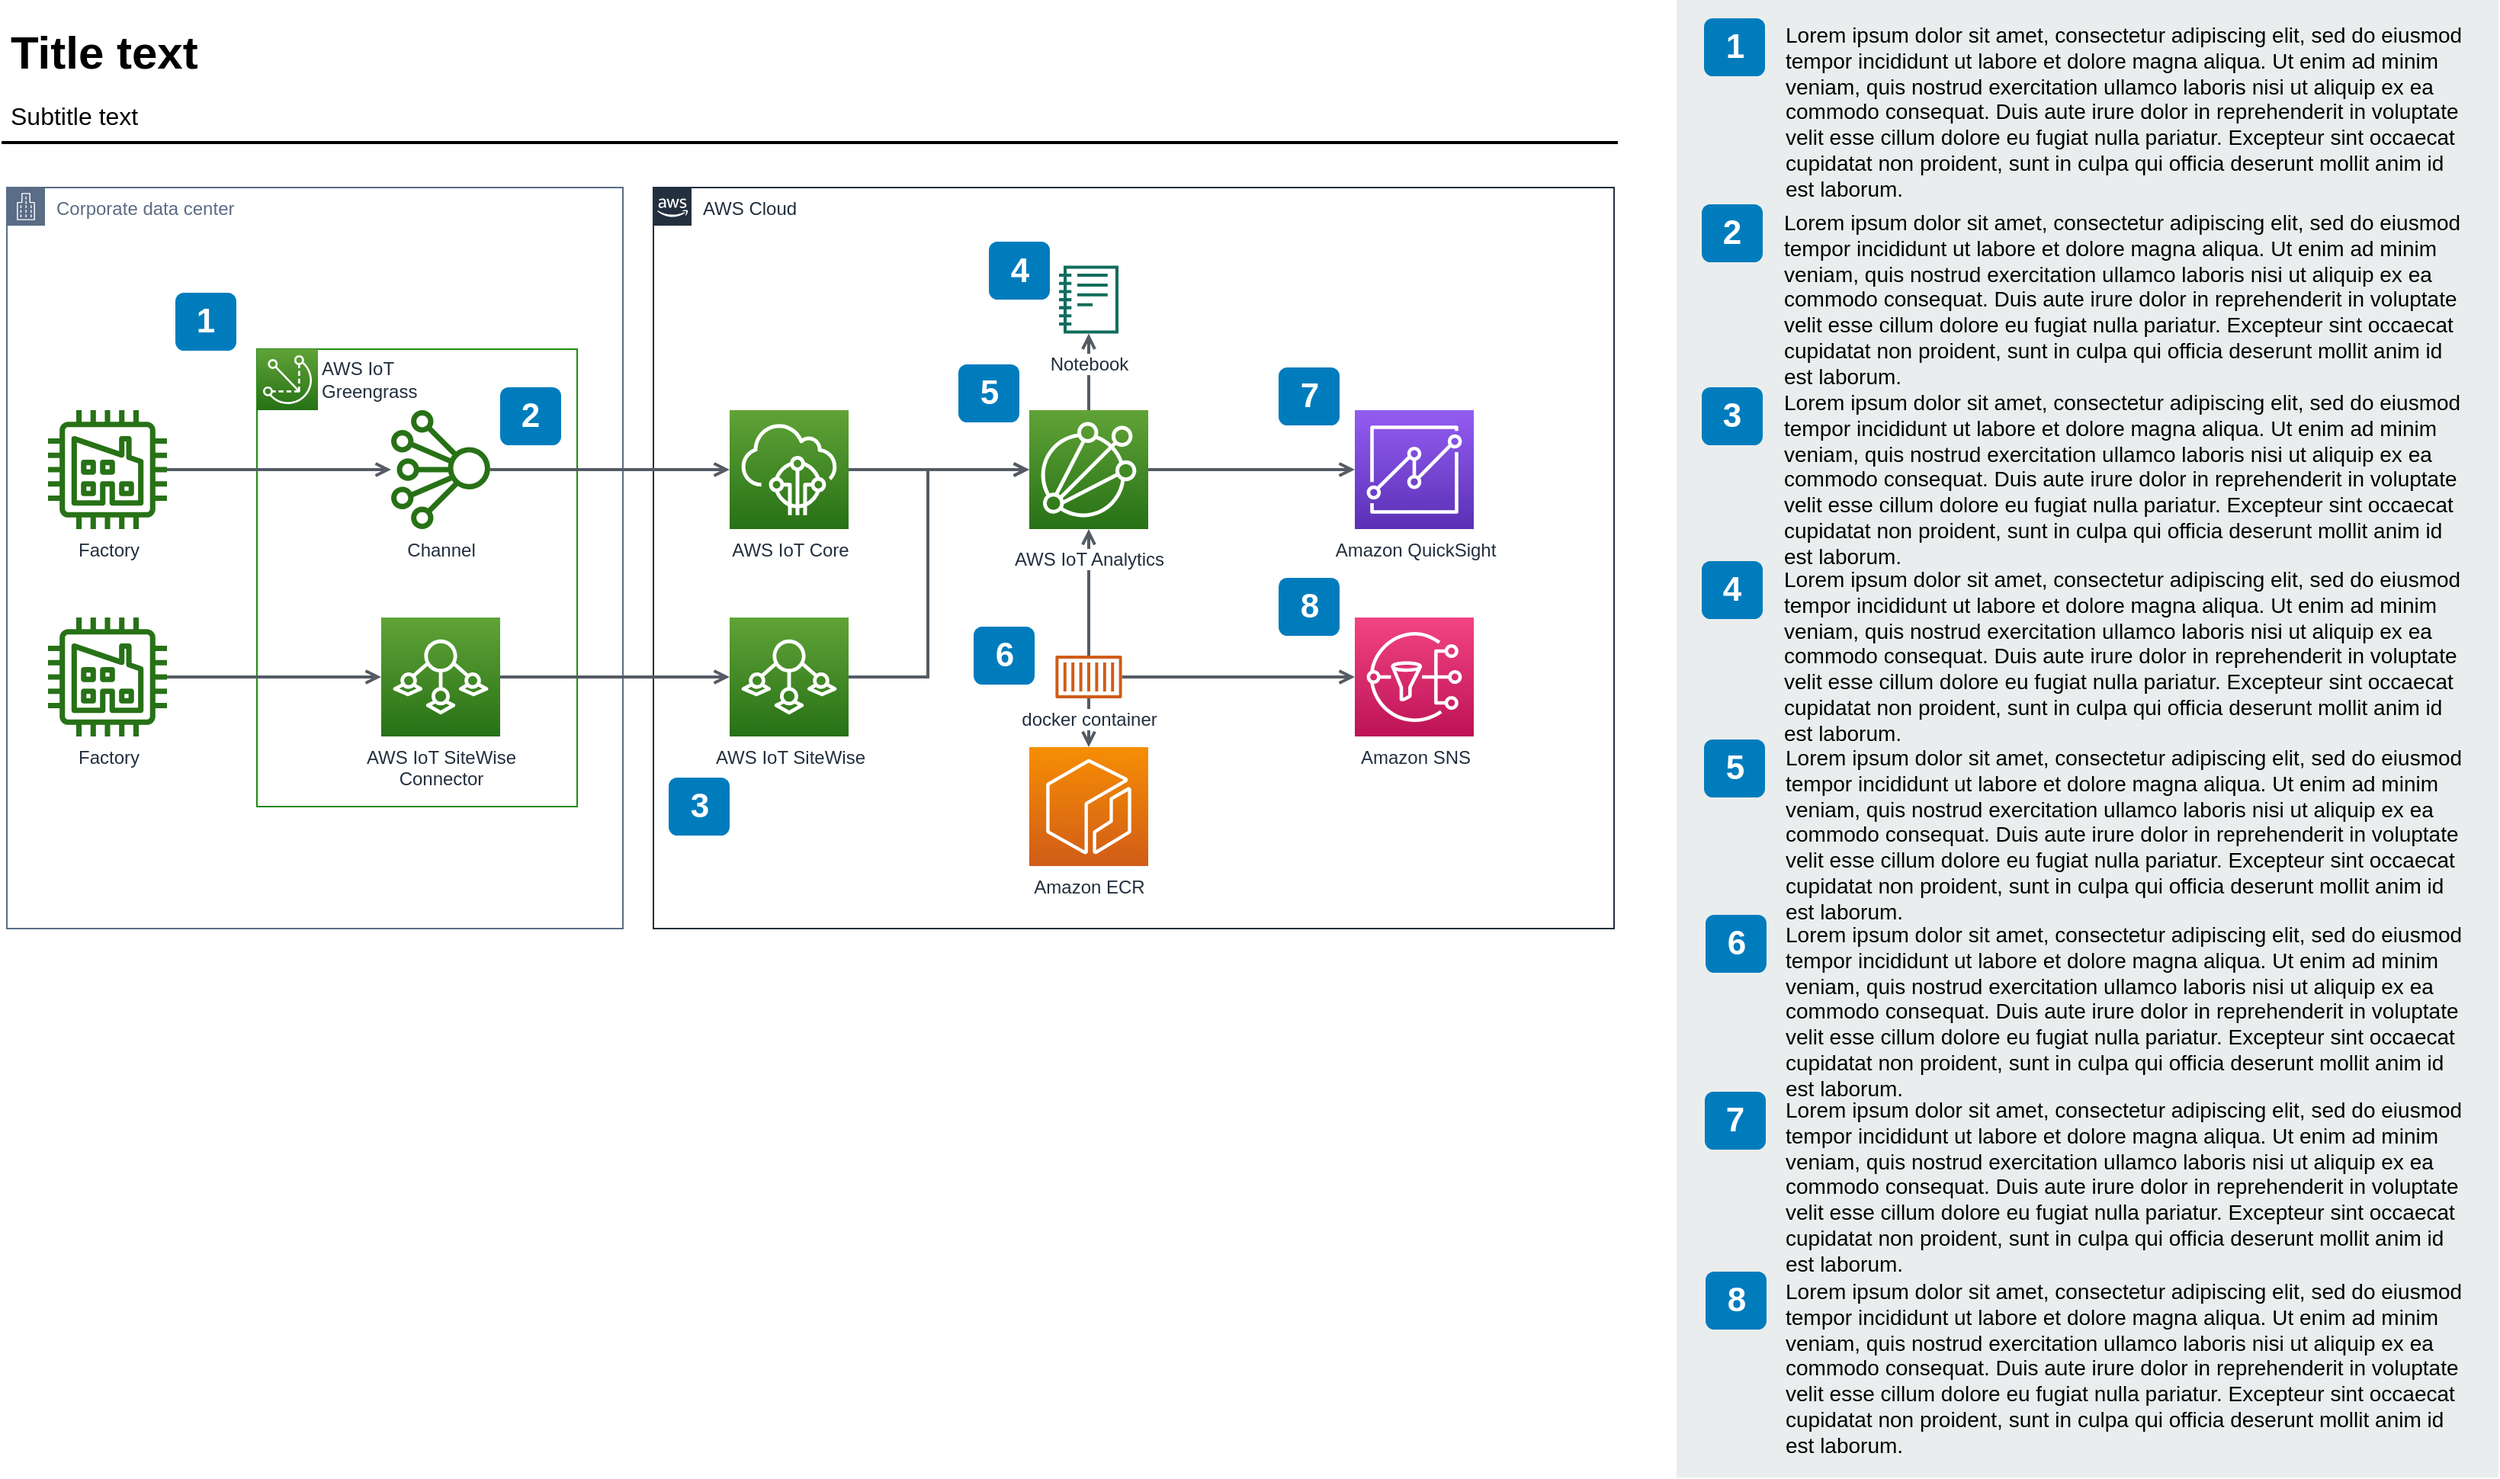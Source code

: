 <mxfile version="17.4.0" type="github"><diagram id="Ht1M8jgEwFfnCIfOTk4-" name="Page-1"><mxGraphModel dx="1673" dy="896" grid="1" gridSize="10" guides="1" tooltips="1" connect="1" arrows="1" fold="1" page="1" pageScale="1" pageWidth="827" pageHeight="1169" math="0" shadow="0"><root><mxCell id="0"/><mxCell id="1" parent="0"/><mxCell id="UEzPUAAOIrF-is8g5C7q-2" value="AWS Cloud" style="points=[[0,0],[0.25,0],[0.5,0],[0.75,0],[1,0],[1,0.25],[1,0.5],[1,0.75],[1,1],[0.75,1],[0.5,1],[0.25,1],[0,1],[0,0.75],[0,0.5],[0,0.25]];outlineConnect=0;gradientColor=none;html=1;whiteSpace=wrap;fontSize=12;fontStyle=0;shape=mxgraph.aws4.group;grIcon=mxgraph.aws4.group_aws_cloud_alt;strokeColor=#232F3E;fillColor=none;verticalAlign=top;align=left;spacingLeft=30;fontColor=#232F3E;dashed=0;container=1;pointerEvents=0;collapsible=0;recursiveResize=0;" parent="1" vertex="1"><mxGeometry x="435.5" y="175" width="630" height="486" as="geometry"/></mxCell><mxCell id="UEzPUAAOIrF-is8g5C7q-1" value="Corporate data center" style="points=[[0,0],[0.25,0],[0.5,0],[0.75,0],[1,0],[1,0.25],[1,0.5],[1,0.75],[1,1],[0.75,1],[0.5,1],[0.25,1],[0,1],[0,0.75],[0,0.5],[0,0.25]];outlineConnect=0;gradientColor=none;html=1;whiteSpace=wrap;fontSize=12;fontStyle=0;shape=mxgraph.aws4.group;grIcon=mxgraph.aws4.group_corporate_data_center;strokeColor=#5A6C86;fillColor=none;verticalAlign=top;align=left;spacingLeft=30;fontColor=#5A6C86;dashed=0;container=1;pointerEvents=0;collapsible=0;recursiveResize=0;" parent="1" vertex="1"><mxGeometry x="11.5" y="175" width="404" height="486" as="geometry"/></mxCell><mxCell id="UEzPUAAOIrF-is8g5C7q-5" value="" style="whiteSpace=wrap;html=1;dashed=0;fontColor=#AAB7B8;fontStyle=0;align=left;verticalAlign=top;strokeColor=#248814;fillColor=none;gradientColor=none;spacingLeft=30;container=1;pointerEvents=0;collapsible=0;recursiveResize=0;" parent="1" vertex="1"><mxGeometry x="175.5" y="281" width="210" height="300" as="geometry"/></mxCell><mxCell id="UEzPUAAOIrF-is8g5C7q-25" value="" style="edgeStyle=orthogonalEdgeStyle;rounded=0;orthogonalLoop=1;jettySize=auto;html=1;strokeColor=#545B64;strokeWidth=2;endFill=0;endArrow=open;startArrow=none;" parent="1" source="UEzPUAAOIrF-is8g5C7q-6" target="UEzPUAAOIrF-is8g5C7q-8" edge="1"><mxGeometry relative="1" as="geometry"/></mxCell><mxCell id="UEzPUAAOIrF-is8g5C7q-26" value="" style="edgeStyle=orthogonalEdgeStyle;rounded=0;orthogonalLoop=1;jettySize=auto;html=1;strokeColor=#545B64;strokeWidth=2;endFill=0;endArrow=open;startArrow=none;" parent="1" source="UEzPUAAOIrF-is8g5C7q-7" target="UEzPUAAOIrF-is8g5C7q-9" edge="1"><mxGeometry relative="1" as="geometry"/></mxCell><mxCell id="UEzPUAAOIrF-is8g5C7q-29" style="edgeStyle=orthogonalEdgeStyle;rounded=0;orthogonalLoop=1;jettySize=auto;html=1;strokeColor=#545B64;strokeWidth=2;endFill=0;endArrow=open;startArrow=none;" parent="1" source="UEzPUAAOIrF-is8g5C7q-11" target="UEzPUAAOIrF-is8g5C7q-13" edge="1"><mxGeometry relative="1" as="geometry"/></mxCell><mxCell id="UEzPUAAOIrF-is8g5C7q-30" style="edgeStyle=orthogonalEdgeStyle;rounded=0;orthogonalLoop=1;jettySize=auto;html=1;strokeColor=#545B64;strokeWidth=2;endFill=0;endArrow=open;startArrow=none;" parent="1" source="UEzPUAAOIrF-is8g5C7q-12" target="UEzPUAAOIrF-is8g5C7q-13" edge="1"><mxGeometry relative="1" as="geometry"><Array as="points"><mxPoint x="615.5" y="496"/><mxPoint x="615.5" y="360"/></Array></mxGeometry></mxCell><mxCell id="UEzPUAAOIrF-is8g5C7q-31" style="edgeStyle=orthogonalEdgeStyle;rounded=0;orthogonalLoop=1;jettySize=auto;html=1;strokeColor=#545B64;strokeWidth=2;endFill=0;endArrow=open;startArrow=none;" parent="1" source="UEzPUAAOIrF-is8g5C7q-13" target="UEzPUAAOIrF-is8g5C7q-14" edge="1"><mxGeometry relative="1" as="geometry"/></mxCell><mxCell id="UEzPUAAOIrF-is8g5C7q-32" style="edgeStyle=orthogonalEdgeStyle;rounded=0;orthogonalLoop=1;jettySize=auto;html=1;strokeColor=#545B64;strokeWidth=2;endFill=0;endArrow=open;startArrow=none;" parent="1" source="UEzPUAAOIrF-is8g5C7q-13" target="UEzPUAAOIrF-is8g5C7q-16" edge="1"><mxGeometry relative="1" as="geometry"/></mxCell><mxCell id="UEzPUAAOIrF-is8g5C7q-33" style="edgeStyle=orthogonalEdgeStyle;rounded=0;orthogonalLoop=1;jettySize=auto;html=1;strokeColor=#545B64;strokeWidth=2;endFill=0;endArrow=open;startArrow=none;" parent="1" source="UEzPUAAOIrF-is8g5C7q-15" target="UEzPUAAOIrF-is8g5C7q-13" edge="1"><mxGeometry relative="1" as="geometry"/></mxCell><mxCell id="UEzPUAAOIrF-is8g5C7q-34" style="edgeStyle=orthogonalEdgeStyle;rounded=0;orthogonalLoop=1;jettySize=auto;html=1;strokeColor=#545B64;strokeWidth=2;endFill=0;endArrow=open;startArrow=none;" parent="1" source="UEzPUAAOIrF-is8g5C7q-15" target="UEzPUAAOIrF-is8g5C7q-18" edge="1"><mxGeometry relative="1" as="geometry"/></mxCell><mxCell id="UEzPUAAOIrF-is8g5C7q-35" style="edgeStyle=orthogonalEdgeStyle;rounded=0;orthogonalLoop=1;jettySize=auto;html=1;strokeColor=#545B64;strokeWidth=2;endFill=0;endArrow=open;startArrow=none;" parent="1" source="UEzPUAAOIrF-is8g5C7q-15" target="UEzPUAAOIrF-is8g5C7q-17" edge="1"><mxGeometry relative="1" as="geometry"/></mxCell><mxCell id="UEzPUAAOIrF-is8g5C7q-27" value="" style="edgeStyle=orthogonalEdgeStyle;rounded=0;orthogonalLoop=1;jettySize=auto;html=1;strokeColor=#545B64;strokeWidth=2;endFill=0;endArrow=open;startArrow=none;" parent="1" source="UEzPUAAOIrF-is8g5C7q-9" target="UEzPUAAOIrF-is8g5C7q-12" edge="1"><mxGeometry relative="1" as="geometry"><mxPoint x="126.41" y="546.069" as="sourcePoint"/><mxPoint x="273.5" y="539.862" as="targetPoint"/></mxGeometry></mxCell><mxCell id="UEzPUAAOIrF-is8g5C7q-28" value="" style="edgeStyle=orthogonalEdgeStyle;rounded=0;orthogonalLoop=1;jettySize=auto;html=1;strokeColor=#545B64;strokeWidth=2;endFill=0;endArrow=open;startArrow=none;" parent="1" source="UEzPUAAOIrF-is8g5C7q-8" target="UEzPUAAOIrF-is8g5C7q-11" edge="1"><mxGeometry relative="1" as="geometry"><mxPoint x="136.41" y="556.069" as="sourcePoint"/><mxPoint x="283.5" y="549.862" as="targetPoint"/></mxGeometry></mxCell><mxCell id="-QjtrjUzRDEMRZ5MF8oH-9" value="1" style="rounded=1;whiteSpace=wrap;html=1;fillColor=#007CBD;strokeColor=none;fontColor=#FFFFFF;fontStyle=1;fontSize=22;" parent="1" vertex="1"><mxGeometry x="122" y="244" width="40" height="38" as="geometry"/></mxCell><mxCell id="-QjtrjUzRDEMRZ5MF8oH-47" value="Title text" style="text;html=1;resizable=0;points=[];autosize=1;align=left;verticalAlign=top;spacingTop=-4;fontSize=30;fontStyle=1" parent="1" vertex="1"><mxGeometry x="12" y="65.5" width="130" height="40" as="geometry"/></mxCell><mxCell id="-QjtrjUzRDEMRZ5MF8oH-48" value="Subtitle text&lt;br style=&quot;font-size: 16px&quot;&gt;" style="text;html=1;resizable=0;points=[];autosize=1;align=left;verticalAlign=top;spacingTop=-4;fontSize=16" parent="1" vertex="1"><mxGeometry x="12" y="115.5" width="100" height="20" as="geometry"/></mxCell><mxCell id="SCVMTBWpLvtzJIhz15lM-1" value="" style="line;strokeWidth=2;html=1;fontSize=14;" parent="1" vertex="1"><mxGeometry x="8" y="140.5" width="1060" height="10" as="geometry"/></mxCell><mxCell id="7OVz4w7n9kzEPWy-4BBC-3" value="" style="rounded=0;whiteSpace=wrap;html=1;fillColor=#EAEDED;fontSize=22;fontColor=#FFFFFF;strokeColor=none;labelBackgroundColor=none;" parent="1" vertex="1"><mxGeometry x="1106.5" y="52" width="539" height="969" as="geometry"/></mxCell><mxCell id="7OVz4w7n9kzEPWy-4BBC-4" value="1" style="rounded=1;whiteSpace=wrap;html=1;fillColor=#007CBD;strokeColor=none;fontColor=#FFFFFF;fontStyle=1;fontSize=22;labelBackgroundColor=none;" parent="1" vertex="1"><mxGeometry x="1124.5" y="64" width="40" height="38" as="geometry"/></mxCell><mxCell id="7OVz4w7n9kzEPWy-4BBC-5" value="2" style="rounded=1;whiteSpace=wrap;html=1;fillColor=#007CBD;strokeColor=none;fontColor=#FFFFFF;fontStyle=1;fontSize=22;labelBackgroundColor=none;" parent="1" vertex="1"><mxGeometry x="1123" y="186" width="40" height="38" as="geometry"/></mxCell><mxCell id="7OVz4w7n9kzEPWy-4BBC-6" value="3" style="rounded=1;whiteSpace=wrap;html=1;fillColor=#007CBD;strokeColor=none;fontColor=#FFFFFF;fontStyle=1;fontSize=22;labelBackgroundColor=none;" parent="1" vertex="1"><mxGeometry x="1123" y="306" width="40" height="38" as="geometry"/></mxCell><mxCell id="7OVz4w7n9kzEPWy-4BBC-7" value="4" style="rounded=1;whiteSpace=wrap;html=1;fillColor=#007CBD;strokeColor=none;fontColor=#FFFFFF;fontStyle=1;fontSize=22;labelBackgroundColor=none;" parent="1" vertex="1"><mxGeometry x="1123" y="420" width="40" height="38" as="geometry"/></mxCell><mxCell id="7OVz4w7n9kzEPWy-4BBC-8" value="5" style="rounded=1;whiteSpace=wrap;html=1;fillColor=#007CBD;strokeColor=none;fontColor=#FFFFFF;fontStyle=1;fontSize=22;labelBackgroundColor=none;" parent="1" vertex="1"><mxGeometry x="1124.5" y="537" width="40" height="38" as="geometry"/></mxCell><mxCell id="7OVz4w7n9kzEPWy-4BBC-9" value="6" style="rounded=1;whiteSpace=wrap;html=1;fillColor=#007CBD;strokeColor=none;fontColor=#FFFFFF;fontStyle=1;fontSize=22;labelBackgroundColor=none;" parent="1" vertex="1"><mxGeometry x="1125.5" y="652" width="40" height="38" as="geometry"/></mxCell><mxCell id="7OVz4w7n9kzEPWy-4BBC-10" value="7" style="rounded=1;whiteSpace=wrap;html=1;fillColor=#007CBD;strokeColor=none;fontColor=#FFFFFF;fontStyle=1;fontSize=22;labelBackgroundColor=none;" parent="1" vertex="1"><mxGeometry x="1125" y="768" width="40" height="38" as="geometry"/></mxCell><mxCell id="7OVz4w7n9kzEPWy-4BBC-11" value="8" style="rounded=1;whiteSpace=wrap;html=1;fillColor=#007CBD;strokeColor=none;fontColor=#FFFFFF;fontStyle=1;fontSize=22;labelBackgroundColor=none;" parent="1" vertex="1"><mxGeometry x="1125.5" y="886" width="40" height="38" as="geometry"/></mxCell><mxCell id="7OVz4w7n9kzEPWy-4BBC-13" value="&lt;span&gt;Lorem ipsum dolor sit amet, consectetur adipiscing elit, sed do eiusmod tempor incididunt ut labore et dolore magna aliqua. Ut enim ad minim veniam, quis nostrud exercitation ullamco laboris nisi ut aliquip ex ea commodo consequat. Duis aute irure dolor in reprehenderit in voluptate velit esse cillum dolore eu fugiat nulla pariatur. Excepteur sint occaecat cupidatat non proident, sunt in culpa qui officia deserunt mollit anim id est laborum.&lt;/span&gt;&lt;br&gt;" style="text;html=1;align=left;verticalAlign=top;spacingTop=-4;fontSize=14;labelBackgroundColor=none;whiteSpace=wrap;" parent="1" vertex="1"><mxGeometry x="1176" y="63.5" width="449" height="118" as="geometry"/></mxCell><mxCell id="7OVz4w7n9kzEPWy-4BBC-14" value="&lt;span&gt;Lorem ipsum dolor sit amet, consectetur adipiscing elit, sed do eiusmod tempor incididunt ut labore et dolore magna aliqua. Ut enim ad minim veniam, quis nostrud exercitation ullamco laboris nisi ut aliquip ex ea commodo consequat. Duis aute irure dolor in reprehenderit in voluptate velit esse cillum dolore eu fugiat nulla pariatur. Excepteur sint occaecat cupidatat non proident, sunt in culpa qui officia deserunt mollit anim id est laborum.&lt;/span&gt;&lt;br&gt;" style="text;html=1;align=left;verticalAlign=top;spacingTop=-4;fontSize=14;labelBackgroundColor=none;whiteSpace=wrap;" parent="1" vertex="1"><mxGeometry x="1175" y="186.5" width="450" height="115" as="geometry"/></mxCell><mxCell id="7OVz4w7n9kzEPWy-4BBC-15" value="&lt;span&gt;Lorem ipsum dolor sit amet, consectetur adipiscing elit, sed do eiusmod tempor incididunt ut labore et dolore magna aliqua. Ut enim ad minim veniam, quis nostrud exercitation ullamco laboris nisi ut aliquip ex ea commodo consequat. Duis aute irure dolor in reprehenderit in voluptate velit esse cillum dolore eu fugiat nulla pariatur. Excepteur sint occaecat cupidatat non proident, sunt in culpa qui officia deserunt mollit anim id est laborum.&lt;/span&gt;&lt;br&gt;" style="text;html=1;align=left;verticalAlign=top;spacingTop=-4;fontSize=14;labelBackgroundColor=none;whiteSpace=wrap;" parent="1" vertex="1"><mxGeometry x="1175" y="304.5" width="450" height="117" as="geometry"/></mxCell><mxCell id="7OVz4w7n9kzEPWy-4BBC-16" value="&lt;span&gt;Lorem ipsum dolor sit amet, consectetur adipiscing elit, sed do eiusmod tempor incididunt ut labore et dolore magna aliqua. Ut enim ad minim veniam, quis nostrud exercitation ullamco laboris nisi ut aliquip ex ea commodo consequat. Duis aute irure dolor in reprehenderit in voluptate velit esse cillum dolore eu fugiat nulla pariatur. Excepteur sint occaecat cupidatat non proident, sunt in culpa qui officia deserunt mollit anim id est laborum.&lt;/span&gt;&lt;br&gt;" style="text;html=1;align=left;verticalAlign=top;spacingTop=-4;fontSize=14;labelBackgroundColor=none;whiteSpace=wrap;" parent="1" vertex="1"><mxGeometry x="1175" y="420.5" width="450" height="121" as="geometry"/></mxCell><mxCell id="7OVz4w7n9kzEPWy-4BBC-17" value="&lt;span&gt;Lorem ipsum dolor sit amet, consectetur adipiscing elit, sed do eiusmod tempor incididunt ut labore et dolore magna aliqua. Ut enim ad minim veniam, quis nostrud exercitation ullamco laboris nisi ut aliquip ex ea commodo consequat. Duis aute irure dolor in reprehenderit in voluptate velit esse cillum dolore eu fugiat nulla pariatur. Excepteur sint occaecat cupidatat non proident, sunt in culpa qui officia deserunt mollit anim id est laborum.&lt;/span&gt;&lt;br&gt;" style="text;html=1;align=left;verticalAlign=top;spacingTop=-4;fontSize=14;labelBackgroundColor=none;whiteSpace=wrap;" parent="1" vertex="1"><mxGeometry x="1176" y="537.5" width="449" height="114" as="geometry"/></mxCell><mxCell id="7OVz4w7n9kzEPWy-4BBC-18" value="&lt;span&gt;Lorem ipsum dolor sit amet, consectetur adipiscing elit, sed do eiusmod tempor incididunt ut labore et dolore magna aliqua. Ut enim ad minim veniam, quis nostrud exercitation ullamco laboris nisi ut aliquip ex ea commodo consequat. Duis aute irure dolor in reprehenderit in voluptate velit esse cillum dolore eu fugiat nulla pariatur. Excepteur sint occaecat cupidatat non proident, sunt in culpa qui officia deserunt mollit anim id est laborum.&lt;/span&gt;&lt;br&gt;" style="text;html=1;align=left;verticalAlign=top;spacingTop=-4;fontSize=14;labelBackgroundColor=none;whiteSpace=wrap;" parent="1" vertex="1"><mxGeometry x="1176" y="653.5" width="450" height="118" as="geometry"/></mxCell><mxCell id="7OVz4w7n9kzEPWy-4BBC-19" value="&lt;span&gt;Lorem ipsum dolor sit amet, consectetur adipiscing elit, sed do eiusmod tempor incididunt ut labore et dolore magna aliqua. Ut enim ad minim veniam, quis nostrud exercitation ullamco laboris nisi ut aliquip ex ea commodo consequat. Duis aute irure dolor in reprehenderit in voluptate velit esse cillum dolore eu fugiat nulla pariatur. Excepteur sint occaecat cupidatat non proident, sunt in culpa qui officia deserunt mollit anim id est laborum.&lt;/span&gt;&lt;br&gt;" style="text;html=1;align=left;verticalAlign=top;spacingTop=-4;fontSize=14;labelBackgroundColor=none;whiteSpace=wrap;" parent="1" vertex="1"><mxGeometry x="1176" y="768.5" width="449" height="113" as="geometry"/></mxCell><mxCell id="7OVz4w7n9kzEPWy-4BBC-20" value="&lt;span&gt;Lorem ipsum dolor sit amet, consectetur adipiscing elit, sed do eiusmod tempor incididunt ut labore et dolore magna aliqua. Ut enim ad minim veniam, quis nostrud exercitation ullamco laboris nisi ut aliquip ex ea commodo consequat. Duis aute irure dolor in reprehenderit in voluptate velit esse cillum dolore eu fugiat nulla pariatur. Excepteur sint occaecat cupidatat non proident, sunt in culpa qui officia deserunt mollit anim id est laborum.&lt;/span&gt;&lt;br&gt;" style="text;html=1;align=left;verticalAlign=top;spacingTop=-4;fontSize=14;labelBackgroundColor=none;whiteSpace=wrap;" parent="1" vertex="1"><mxGeometry x="1176" y="887.5" width="449" height="124" as="geometry"/></mxCell><mxCell id="UEzPUAAOIrF-is8g5C7q-6" value="Factory" style="outlineConnect=0;fontColor=#232F3E;gradientColor=none;fillColor=#277116;strokeColor=none;dashed=0;verticalLabelPosition=bottom;verticalAlign=top;align=center;html=1;fontSize=12;fontStyle=0;aspect=fixed;pointerEvents=1;shape=mxgraph.aws4.factory;" parent="1" vertex="1"><mxGeometry x="38.5" y="321.0" width="78" height="78" as="geometry"/></mxCell><mxCell id="UEzPUAAOIrF-is8g5C7q-7" value="Factory&lt;br&gt;" style="outlineConnect=0;fontColor=#232F3E;gradientColor=none;fillColor=#277116;strokeColor=none;dashed=0;verticalLabelPosition=bottom;verticalAlign=top;align=center;html=1;fontSize=12;fontStyle=0;aspect=fixed;pointerEvents=1;shape=mxgraph.aws4.factory;" parent="1" vertex="1"><mxGeometry x="38.5" y="457.0" width="78" height="78" as="geometry"/></mxCell><mxCell id="UEzPUAAOIrF-is8g5C7q-8" value="Channel" style="outlineConnect=0;fontColor=#232F3E;gradientColor=none;fillColor=#277116;strokeColor=none;dashed=0;verticalLabelPosition=bottom;verticalAlign=top;align=center;html=1;fontSize=12;fontStyle=0;aspect=fixed;pointerEvents=1;shape=mxgraph.aws4.iot_analytics_channel;" parent="1" vertex="1"><mxGeometry x="263.5" y="321.0" width="65" height="78" as="geometry"/></mxCell><mxCell id="UEzPUAAOIrF-is8g5C7q-9" value="AWS IoT SiteWise&lt;br&gt;Connector&lt;br&gt;" style="outlineConnect=0;fontColor=#232F3E;gradientColor=#60A337;gradientDirection=north;fillColor=#277116;strokeColor=#ffffff;dashed=0;verticalLabelPosition=bottom;verticalAlign=top;align=center;html=1;fontSize=12;fontStyle=0;aspect=fixed;shape=mxgraph.aws4.resourceIcon;resIcon=mxgraph.aws4.iot_sitewise;" parent="1" vertex="1"><mxGeometry x="257" y="457" width="78" height="78" as="geometry"/></mxCell><mxCell id="UEzPUAAOIrF-is8g5C7q-10" value="2" style="rounded=1;whiteSpace=wrap;html=1;fillColor=#007CBD;strokeColor=none;fontColor=#FFFFFF;fontStyle=1;fontSize=22;" parent="1" vertex="1"><mxGeometry x="335" y="306" width="40" height="38" as="geometry"/></mxCell><mxCell id="UEzPUAAOIrF-is8g5C7q-11" value="AWS IoT Core" style="outlineConnect=0;fontColor=#232F3E;gradientColor=#60A337;gradientDirection=north;fillColor=#277116;strokeColor=#ffffff;dashed=0;verticalLabelPosition=bottom;verticalAlign=top;align=center;html=1;fontSize=12;fontStyle=0;aspect=fixed;shape=mxgraph.aws4.resourceIcon;resIcon=mxgraph.aws4.iot_core;" parent="1" vertex="1"><mxGeometry x="485.5" y="321.0" width="78" height="78" as="geometry"/></mxCell><mxCell id="UEzPUAAOIrF-is8g5C7q-12" value="AWS IoT SiteWise" style="outlineConnect=0;fontColor=#232F3E;gradientColor=#60A337;gradientDirection=north;fillColor=#277116;strokeColor=#ffffff;dashed=0;verticalLabelPosition=bottom;verticalAlign=top;align=center;html=1;fontSize=12;fontStyle=0;aspect=fixed;shape=mxgraph.aws4.resourceIcon;resIcon=mxgraph.aws4.iot_sitewise;" parent="1" vertex="1"><mxGeometry x="485.5" y="457" width="78" height="78" as="geometry"/></mxCell><mxCell id="UEzPUAAOIrF-is8g5C7q-13" value="AWS IoT Analytics" style="outlineConnect=0;fontColor=#232F3E;gradientColor=#60A337;gradientDirection=north;fillColor=#277116;strokeColor=#ffffff;dashed=0;verticalLabelPosition=bottom;verticalAlign=top;align=center;html=1;fontSize=12;fontStyle=0;aspect=fixed;shape=mxgraph.aws4.resourceIcon;resIcon=mxgraph.aws4.iot_analytics;labelBackgroundColor=#ffffff;spacingTop=6;" parent="1" vertex="1"><mxGeometry x="682.0" y="321.0" width="78" height="78" as="geometry"/></mxCell><mxCell id="UEzPUAAOIrF-is8g5C7q-14" value="Notebook" style="outlineConnect=0;fontColor=#232F3E;gradientColor=none;fillColor=#116D5B;strokeColor=none;dashed=0;verticalLabelPosition=bottom;verticalAlign=top;align=center;html=1;fontSize=12;fontStyle=0;aspect=fixed;pointerEvents=1;shape=mxgraph.aws4.sagemaker_notebook;labelBackgroundColor=#ffffff;spacingTop=6;" parent="1" vertex="1"><mxGeometry x="701.5" y="226" width="39" height="45" as="geometry"/></mxCell><mxCell id="UEzPUAAOIrF-is8g5C7q-15" value="docker container" style="outlineConnect=0;fontColor=#232F3E;gradientColor=none;fillColor=#D05C17;strokeColor=none;dashed=0;verticalLabelPosition=bottom;verticalAlign=top;align=center;html=1;fontSize=12;fontStyle=0;aspect=fixed;pointerEvents=1;shape=mxgraph.aws4.container_1;labelBackgroundColor=#ffffff;" parent="1" vertex="1"><mxGeometry x="699.0" y="482.0" width="44" height="28" as="geometry"/></mxCell><mxCell id="UEzPUAAOIrF-is8g5C7q-16" value="Amazon QuickSight" style="outlineConnect=0;fontColor=#232F3E;gradientColor=#945DF2;gradientDirection=north;fillColor=#5A30B5;strokeColor=#ffffff;dashed=0;verticalLabelPosition=bottom;verticalAlign=top;align=center;html=1;fontSize=12;fontStyle=0;aspect=fixed;shape=mxgraph.aws4.resourceIcon;resIcon=mxgraph.aws4.quicksight;" parent="1" vertex="1"><mxGeometry x="895.5" y="321.0" width="78" height="78" as="geometry"/></mxCell><mxCell id="UEzPUAAOIrF-is8g5C7q-17" value="Amazon SNS" style="outlineConnect=0;fontColor=#232F3E;gradientColor=#F34482;gradientDirection=north;fillColor=#BC1356;strokeColor=#ffffff;dashed=0;verticalLabelPosition=bottom;verticalAlign=top;align=center;html=1;fontSize=12;fontStyle=0;aspect=fixed;shape=mxgraph.aws4.resourceIcon;resIcon=mxgraph.aws4.sns;" parent="1" vertex="1"><mxGeometry x="895.5" y="457" width="78" height="78" as="geometry"/></mxCell><mxCell id="UEzPUAAOIrF-is8g5C7q-18" value="Amazon ECR" style="outlineConnect=0;fontColor=#232F3E;gradientColor=#F78E04;gradientDirection=north;fillColor=#D05C17;strokeColor=#ffffff;dashed=0;verticalLabelPosition=bottom;verticalAlign=top;align=center;html=1;fontSize=12;fontStyle=0;aspect=fixed;shape=mxgraph.aws4.resourceIcon;resIcon=mxgraph.aws4.ecr;" parent="1" vertex="1"><mxGeometry x="682.0" y="542" width="78" height="78" as="geometry"/></mxCell><mxCell id="UEzPUAAOIrF-is8g5C7q-19" value="3" style="rounded=1;whiteSpace=wrap;html=1;fillColor=#007CBD;strokeColor=none;fontColor=#FFFFFF;fontStyle=1;fontSize=22;" parent="1" vertex="1"><mxGeometry x="445.5" y="562" width="40" height="38" as="geometry"/></mxCell><mxCell id="UEzPUAAOIrF-is8g5C7q-20" value="4" style="rounded=1;whiteSpace=wrap;html=1;fillColor=#007CBD;strokeColor=none;fontColor=#FFFFFF;fontStyle=1;fontSize=22;" parent="1" vertex="1"><mxGeometry x="655.5" y="210.5" width="40" height="38" as="geometry"/></mxCell><mxCell id="UEzPUAAOIrF-is8g5C7q-21" value="5" style="rounded=1;whiteSpace=wrap;html=1;fillColor=#007CBD;strokeColor=none;fontColor=#FFFFFF;fontStyle=1;fontSize=22;" parent="1" vertex="1"><mxGeometry x="635.5" y="291" width="40" height="38" as="geometry"/></mxCell><mxCell id="UEzPUAAOIrF-is8g5C7q-22" value="6" style="rounded=1;whiteSpace=wrap;html=1;fillColor=#007CBD;strokeColor=none;fontColor=#FFFFFF;fontStyle=1;fontSize=22;" parent="1" vertex="1"><mxGeometry x="645.5" y="463" width="40" height="38" as="geometry"/></mxCell><mxCell id="UEzPUAAOIrF-is8g5C7q-23" value="7" style="rounded=1;whiteSpace=wrap;html=1;fillColor=#007CBD;strokeColor=none;fontColor=#FFFFFF;fontStyle=1;fontSize=22;" parent="1" vertex="1"><mxGeometry x="845.5" y="293" width="40" height="38" as="geometry"/></mxCell><mxCell id="UEzPUAAOIrF-is8g5C7q-24" value="8" style="rounded=1;whiteSpace=wrap;html=1;fillColor=#007CBD;strokeColor=none;fontColor=#FFFFFF;fontStyle=1;fontSize=22;" parent="1" vertex="1"><mxGeometry x="845.5" y="431" width="40" height="38" as="geometry"/></mxCell><mxCell id="UEzPUAAOIrF-is8g5C7q-4" value="AWS IoT&lt;br&gt;Greengrass" style="outlineConnect=0;fontColor=#232F3E;gradientColor=#60A337;gradientDirection=north;fillColor=#277116;strokeColor=#ffffff;dashed=0;verticalLabelPosition=middle;verticalAlign=middle;align=left;html=1;fontSize=12;fontStyle=0;aspect=fixed;shape=mxgraph.aws4.resourceIcon;resIcon=mxgraph.aws4.greengrass;labelPosition=right;" parent="1" vertex="1"><mxGeometry x="175.5" y="281" width="40" height="40" as="geometry"/></mxCell></root></mxGraphModel></diagram></mxfile>